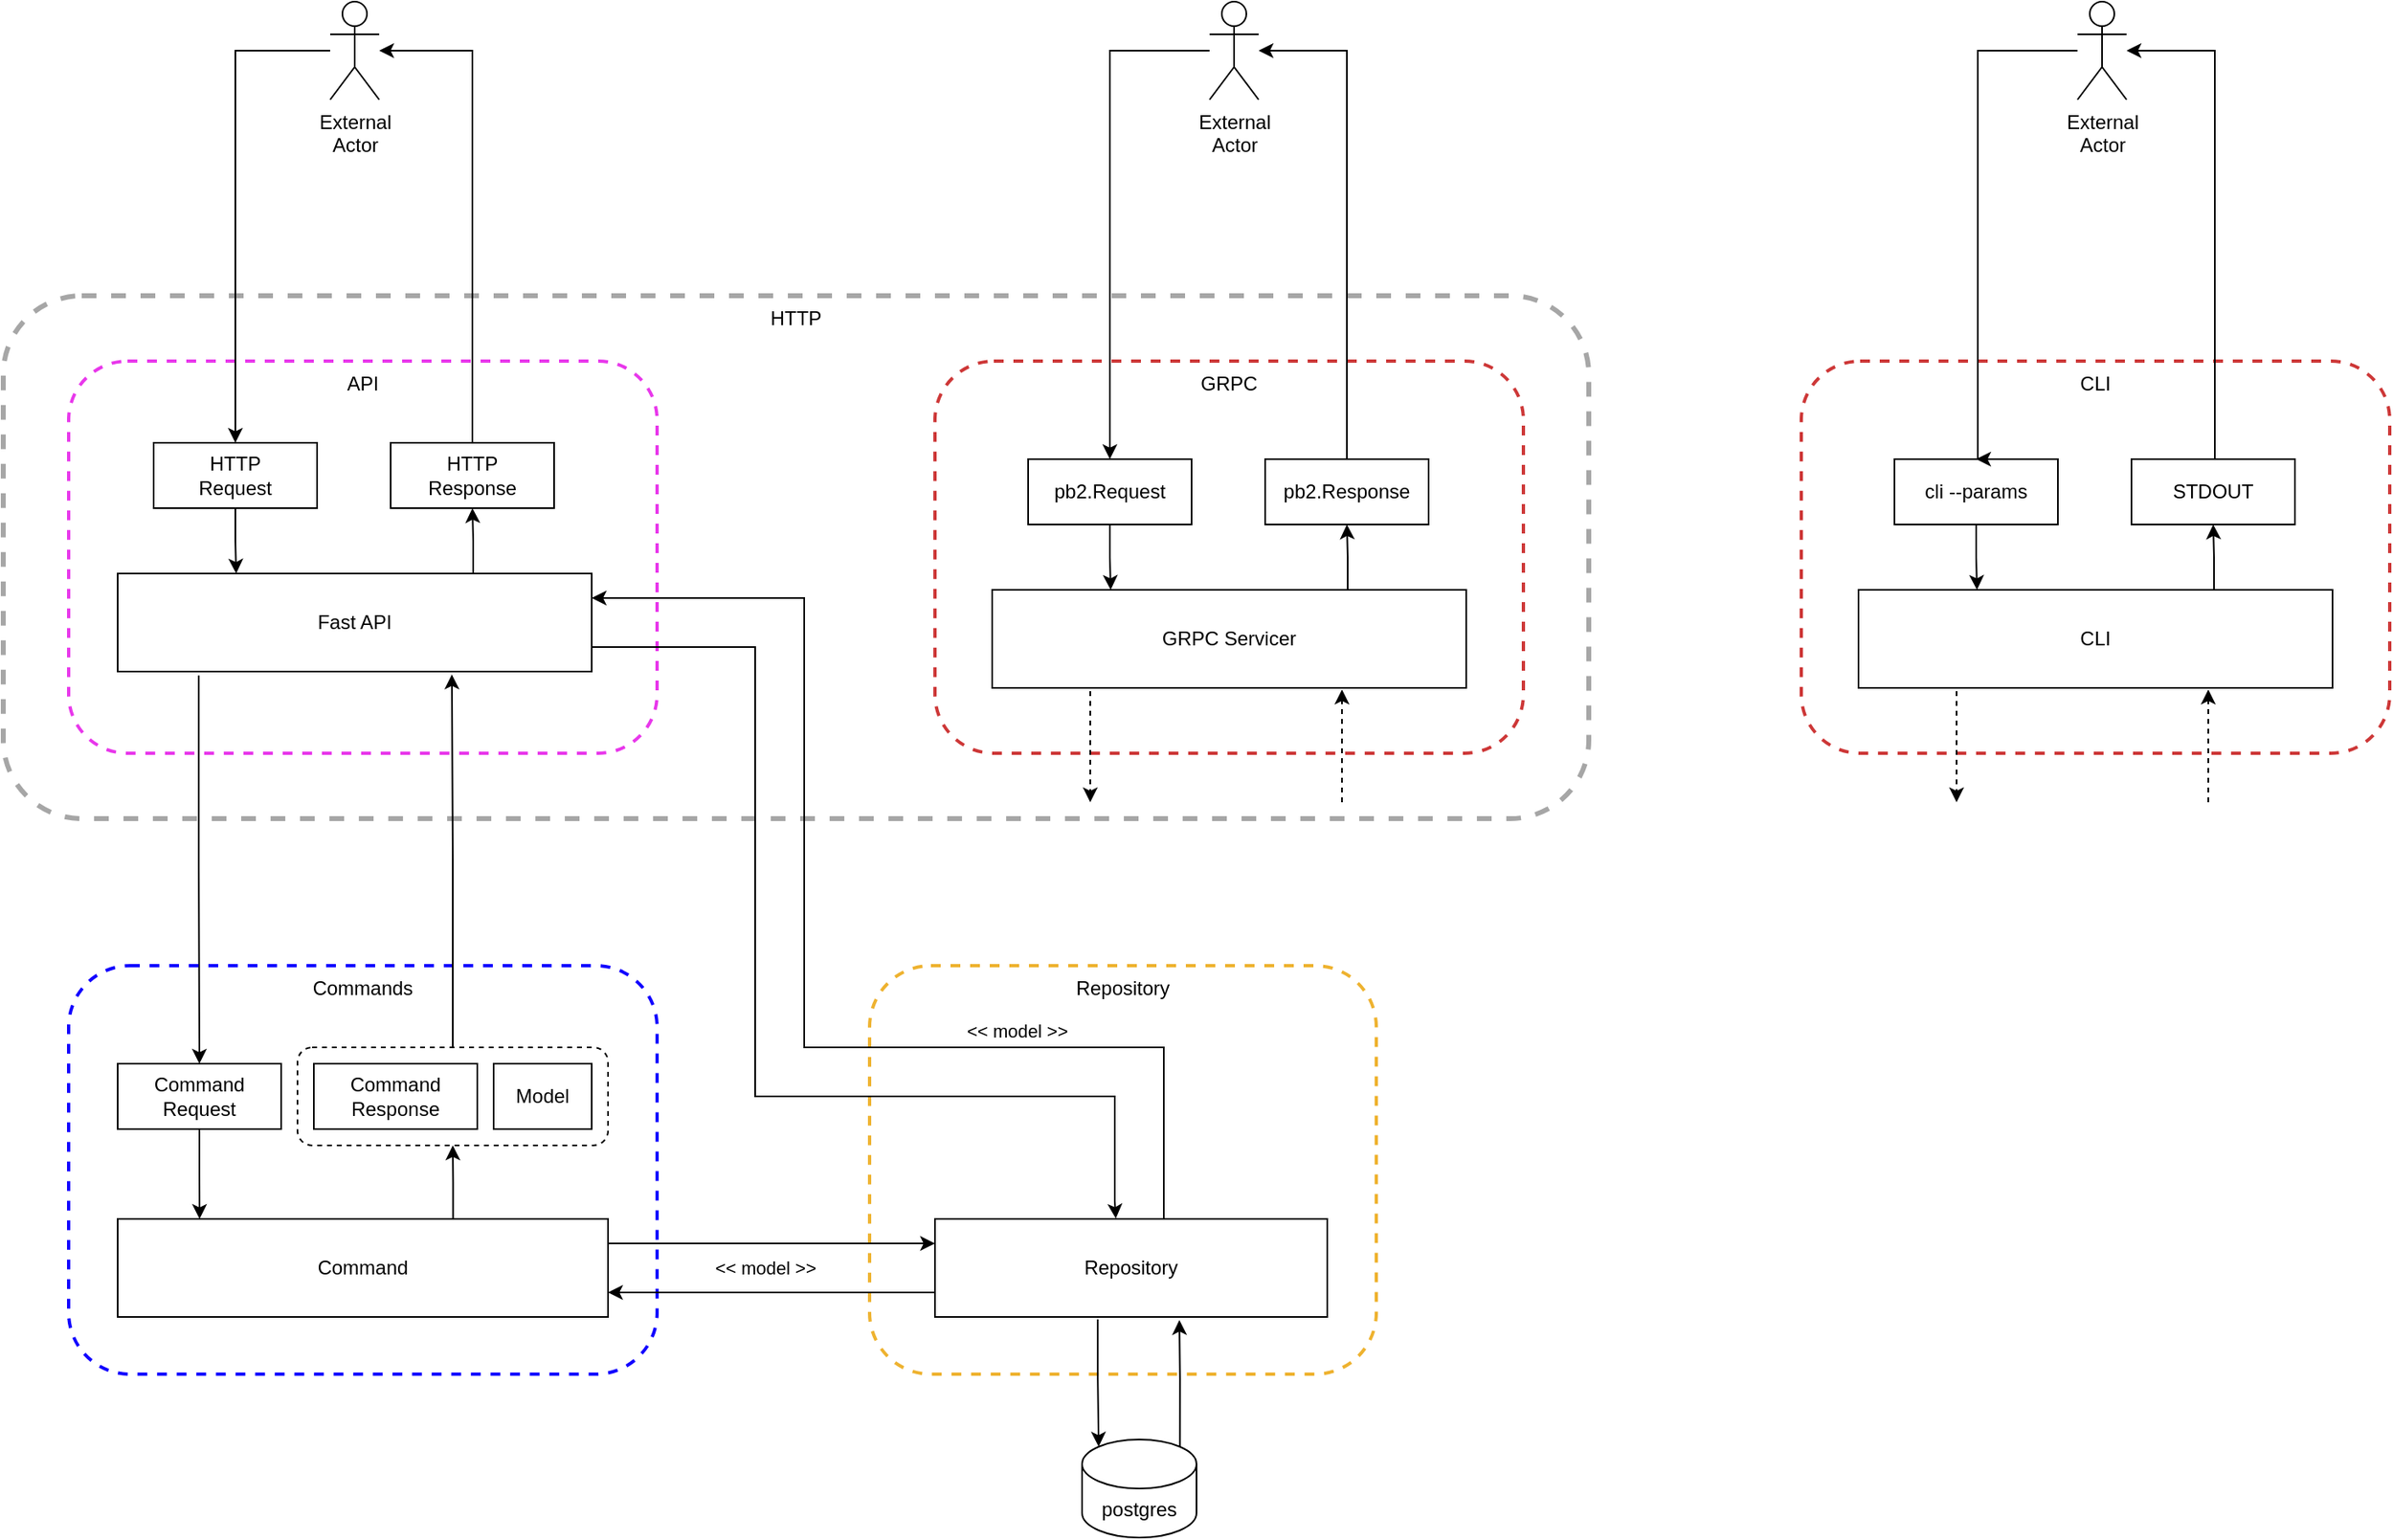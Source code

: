 <mxfile version="24.6.4" type="device">
  <diagram name="architecture" id="o-sdGRT5GAMMNE30qDuh">
    <mxGraphModel dx="2440" dy="968" grid="1" gridSize="10" guides="1" tooltips="1" connect="1" arrows="1" fold="1" page="1" pageScale="1" pageWidth="850" pageHeight="1100" background="none" math="0" shadow="0">
      <root>
        <mxCell id="2-PlZrop_eOF0Hko05vd-0" />
        <mxCell id="2-PlZrop_eOF0Hko05vd-1" parent="2-PlZrop_eOF0Hko05vd-0" />
        <mxCell id="2-PlZrop_eOF0Hko05vd-2" value="HTTP" style="rounded=1;whiteSpace=wrap;html=1;fillColor=none;dashed=1;verticalAlign=top;strokeColor=#a6a6a6;strokeWidth=3;" vertex="1" parent="2-PlZrop_eOF0Hko05vd-1">
          <mxGeometry x="-40" y="260" width="970" height="320" as="geometry" />
        </mxCell>
        <mxCell id="2-PlZrop_eOF0Hko05vd-3" value="API" style="rounded=1;whiteSpace=wrap;html=1;fillColor=none;dashed=1;verticalAlign=top;strokeColor=#e837eb;strokeWidth=2;" vertex="1" parent="2-PlZrop_eOF0Hko05vd-1">
          <mxGeometry y="300" width="360" height="240" as="geometry" />
        </mxCell>
        <mxCell id="2-PlZrop_eOF0Hko05vd-4" style="edgeStyle=orthogonalEdgeStyle;rounded=0;orthogonalLoop=1;jettySize=auto;html=1;entryX=0.25;entryY=0;entryDx=0;entryDy=0;" edge="1" parent="2-PlZrop_eOF0Hko05vd-1" source="2-PlZrop_eOF0Hko05vd-5" target="2-PlZrop_eOF0Hko05vd-13">
          <mxGeometry relative="1" as="geometry" />
        </mxCell>
        <mxCell id="2-PlZrop_eOF0Hko05vd-5" value="&lt;div&gt;HTTP&lt;/div&gt;Request" style="rounded=0;whiteSpace=wrap;html=1;" vertex="1" parent="2-PlZrop_eOF0Hko05vd-1">
          <mxGeometry x="52" y="350" width="100" height="40" as="geometry" />
        </mxCell>
        <mxCell id="2-PlZrop_eOF0Hko05vd-6" style="edgeStyle=orthogonalEdgeStyle;rounded=0;orthogonalLoop=1;jettySize=auto;html=1;entryX=0.5;entryY=0;entryDx=0;entryDy=0;" edge="1" parent="2-PlZrop_eOF0Hko05vd-1" target="2-PlZrop_eOF0Hko05vd-5">
          <mxGeometry relative="1" as="geometry">
            <mxPoint x="160" y="110" as="sourcePoint" />
            <mxPoint x="70" y="220" as="targetPoint" />
            <Array as="points">
              <mxPoint x="102" y="110" />
            </Array>
          </mxGeometry>
        </mxCell>
        <mxCell id="2-PlZrop_eOF0Hko05vd-7" value="External&lt;div&gt;Actor&lt;/div&gt;" style="shape=umlActor;verticalLabelPosition=bottom;verticalAlign=top;html=1;outlineConnect=0;" vertex="1" parent="2-PlZrop_eOF0Hko05vd-1">
          <mxGeometry x="160" y="80" width="30" height="60" as="geometry" />
        </mxCell>
        <mxCell id="2-PlZrop_eOF0Hko05vd-8" value="HTTP&lt;div&gt;Response&lt;/div&gt;" style="rounded=0;whiteSpace=wrap;html=1;" vertex="1" parent="2-PlZrop_eOF0Hko05vd-1">
          <mxGeometry x="197" y="350" width="100" height="40" as="geometry" />
        </mxCell>
        <mxCell id="2-PlZrop_eOF0Hko05vd-9" style="edgeStyle=orthogonalEdgeStyle;rounded=0;orthogonalLoop=1;jettySize=auto;html=1;entryX=0.5;entryY=0;entryDx=0;entryDy=0;exitX=0.171;exitY=1.04;exitDx=0;exitDy=0;exitPerimeter=0;" edge="1" parent="2-PlZrop_eOF0Hko05vd-1" source="2-PlZrop_eOF0Hko05vd-13" target="2-PlZrop_eOF0Hko05vd-16">
          <mxGeometry relative="1" as="geometry" />
        </mxCell>
        <mxCell id="2-PlZrop_eOF0Hko05vd-10" value="Repository" style="rounded=1;whiteSpace=wrap;html=1;fillColor=none;dashed=1;verticalAlign=top;strokeColor=#eeb22f;strokeWidth=2;" vertex="1" parent="2-PlZrop_eOF0Hko05vd-1">
          <mxGeometry x="490" y="670" width="310" height="250" as="geometry" />
        </mxCell>
        <mxCell id="2-PlZrop_eOF0Hko05vd-11" style="edgeStyle=orthogonalEdgeStyle;rounded=0;orthogonalLoop=1;jettySize=auto;html=1;exitX=1;exitY=0.75;exitDx=0;exitDy=0;entryX=0.461;entryY=-0.004;entryDx=0;entryDy=0;entryPerimeter=0;" edge="1" parent="2-PlZrop_eOF0Hko05vd-1" source="2-PlZrop_eOF0Hko05vd-13" target="2-PlZrop_eOF0Hko05vd-24">
          <mxGeometry relative="1" as="geometry">
            <mxPoint x="640" y="814" as="targetPoint" />
            <Array as="points">
              <mxPoint x="420" y="475" />
              <mxPoint x="420" y="750" />
              <mxPoint x="640" y="750" />
              <mxPoint x="640" y="814" />
              <mxPoint x="641" y="814" />
            </Array>
          </mxGeometry>
        </mxCell>
        <mxCell id="2-PlZrop_eOF0Hko05vd-12" style="edgeStyle=orthogonalEdgeStyle;rounded=0;orthogonalLoop=1;jettySize=auto;html=1;entryX=0.5;entryY=1;entryDx=0;entryDy=0;exitX=0.75;exitY=0;exitDx=0;exitDy=0;" edge="1" parent="2-PlZrop_eOF0Hko05vd-1" source="2-PlZrop_eOF0Hko05vd-13" target="2-PlZrop_eOF0Hko05vd-8">
          <mxGeometry relative="1" as="geometry" />
        </mxCell>
        <mxCell id="2-PlZrop_eOF0Hko05vd-13" value="Fast API" style="rounded=0;whiteSpace=wrap;html=1;" vertex="1" parent="2-PlZrop_eOF0Hko05vd-1">
          <mxGeometry x="30" y="430" width="290" height="60" as="geometry" />
        </mxCell>
        <mxCell id="2-PlZrop_eOF0Hko05vd-14" value="Commands" style="rounded=1;whiteSpace=wrap;html=1;fillColor=none;dashed=1;verticalAlign=top;strokeColor=#1100ff;strokeWidth=2;" vertex="1" parent="2-PlZrop_eOF0Hko05vd-1">
          <mxGeometry y="670" width="360" height="250" as="geometry" />
        </mxCell>
        <mxCell id="2-PlZrop_eOF0Hko05vd-15" style="edgeStyle=orthogonalEdgeStyle;rounded=0;orthogonalLoop=1;jettySize=auto;html=1;entryX=0.167;entryY=0;entryDx=0;entryDy=0;entryPerimeter=0;" edge="1" parent="2-PlZrop_eOF0Hko05vd-1" source="2-PlZrop_eOF0Hko05vd-16" target="2-PlZrop_eOF0Hko05vd-20">
          <mxGeometry relative="1" as="geometry" />
        </mxCell>
        <mxCell id="2-PlZrop_eOF0Hko05vd-16" value="&lt;div&gt;Command&lt;/div&gt;Request" style="rounded=0;whiteSpace=wrap;html=1;" vertex="1" parent="2-PlZrop_eOF0Hko05vd-1">
          <mxGeometry x="30" y="730" width="100" height="40" as="geometry" />
        </mxCell>
        <mxCell id="2-PlZrop_eOF0Hko05vd-17" style="edgeStyle=orthogonalEdgeStyle;rounded=0;orthogonalLoop=1;jettySize=auto;html=1;entryX=0.5;entryY=1;entryDx=0;entryDy=0;exitX=0.684;exitY=-0.003;exitDx=0;exitDy=0;exitPerimeter=0;" edge="1" parent="2-PlZrop_eOF0Hko05vd-1" source="2-PlZrop_eOF0Hko05vd-20" target="2-PlZrop_eOF0Hko05vd-30">
          <mxGeometry relative="1" as="geometry" />
        </mxCell>
        <mxCell id="2-PlZrop_eOF0Hko05vd-18" style="edgeStyle=orthogonalEdgeStyle;rounded=0;orthogonalLoop=1;jettySize=auto;html=1;entryX=0;entryY=0.25;entryDx=0;entryDy=0;exitX=1;exitY=0.25;exitDx=0;exitDy=0;" edge="1" parent="2-PlZrop_eOF0Hko05vd-1" source="2-PlZrop_eOF0Hko05vd-20" target="2-PlZrop_eOF0Hko05vd-24">
          <mxGeometry relative="1" as="geometry" />
        </mxCell>
        <mxCell id="2-PlZrop_eOF0Hko05vd-19" value="&amp;lt;&amp;lt; model &amp;gt;&amp;gt;" style="edgeLabel;html=1;align=center;verticalAlign=middle;resizable=0;points=[];" vertex="1" connectable="0" parent="2-PlZrop_eOF0Hko05vd-18">
          <mxGeometry x="0.067" y="2" relative="1" as="geometry">
            <mxPoint x="-11" y="17" as="offset" />
          </mxGeometry>
        </mxCell>
        <mxCell id="2-PlZrop_eOF0Hko05vd-20" value="&lt;div&gt;Command&lt;/div&gt;" style="rounded=0;whiteSpace=wrap;html=1;" vertex="1" parent="2-PlZrop_eOF0Hko05vd-1">
          <mxGeometry x="30" y="825" width="300" height="60" as="geometry" />
        </mxCell>
        <mxCell id="2-PlZrop_eOF0Hko05vd-21" style="edgeStyle=orthogonalEdgeStyle;rounded=0;orthogonalLoop=1;jettySize=auto;html=1;entryX=0.705;entryY=1.03;entryDx=0;entryDy=0;exitX=0.5;exitY=0;exitDx=0;exitDy=0;entryPerimeter=0;" edge="1" parent="2-PlZrop_eOF0Hko05vd-1" source="2-PlZrop_eOF0Hko05vd-30" target="2-PlZrop_eOF0Hko05vd-13">
          <mxGeometry relative="1" as="geometry" />
        </mxCell>
        <mxCell id="2-PlZrop_eOF0Hko05vd-22" value="&lt;div&gt;Command&lt;/div&gt;&lt;div&gt;Response&lt;/div&gt;" style="rounded=0;whiteSpace=wrap;html=1;" vertex="1" parent="2-PlZrop_eOF0Hko05vd-1">
          <mxGeometry x="150" y="730" width="100" height="40" as="geometry" />
        </mxCell>
        <mxCell id="2-PlZrop_eOF0Hko05vd-23" style="edgeStyle=orthogonalEdgeStyle;rounded=0;orthogonalLoop=1;jettySize=auto;html=1;entryX=1;entryY=0.75;entryDx=0;entryDy=0;exitX=0;exitY=0.75;exitDx=0;exitDy=0;" edge="1" parent="2-PlZrop_eOF0Hko05vd-1" source="2-PlZrop_eOF0Hko05vd-24" target="2-PlZrop_eOF0Hko05vd-20">
          <mxGeometry relative="1" as="geometry" />
        </mxCell>
        <mxCell id="2-PlZrop_eOF0Hko05vd-24" value="&lt;div&gt;Repository&lt;/div&gt;" style="rounded=0;whiteSpace=wrap;html=1;" vertex="1" parent="2-PlZrop_eOF0Hko05vd-1">
          <mxGeometry x="530" y="825" width="240" height="60" as="geometry" />
        </mxCell>
        <mxCell id="2-PlZrop_eOF0Hko05vd-25" style="edgeStyle=orthogonalEdgeStyle;rounded=0;orthogonalLoop=1;jettySize=auto;html=1;entryX=1;entryY=0.25;entryDx=0;entryDy=0;exitX=0.5;exitY=0;exitDx=0;exitDy=0;" edge="1" parent="2-PlZrop_eOF0Hko05vd-1" source="2-PlZrop_eOF0Hko05vd-24" target="2-PlZrop_eOF0Hko05vd-13">
          <mxGeometry relative="1" as="geometry">
            <mxPoint x="590" y="730" as="sourcePoint" />
            <Array as="points">
              <mxPoint x="670" y="720" />
              <mxPoint x="450" y="720" />
              <mxPoint x="450" y="445" />
            </Array>
          </mxGeometry>
        </mxCell>
        <mxCell id="2-PlZrop_eOF0Hko05vd-26" value="&amp;lt;&amp;lt; model &amp;gt;&amp;gt;" style="edgeLabel;html=1;align=center;verticalAlign=middle;resizable=0;points=[];" vertex="1" connectable="0" parent="2-PlZrop_eOF0Hko05vd-25">
          <mxGeometry x="-0.624" relative="1" as="geometry">
            <mxPoint x="-74" y="-10" as="offset" />
          </mxGeometry>
        </mxCell>
        <mxCell id="2-PlZrop_eOF0Hko05vd-27" style="edgeStyle=orthogonalEdgeStyle;rounded=0;orthogonalLoop=1;jettySize=auto;html=1;exitX=0.855;exitY=0;exitDx=0;exitDy=4.35;exitPerimeter=0;entryX=0.623;entryY=1.032;entryDx=0;entryDy=0;entryPerimeter=0;" edge="1" parent="2-PlZrop_eOF0Hko05vd-1" source="2-PlZrop_eOF0Hko05vd-28" target="2-PlZrop_eOF0Hko05vd-24">
          <mxGeometry relative="1" as="geometry">
            <mxPoint x="650" y="860" as="targetPoint" />
          </mxGeometry>
        </mxCell>
        <mxCell id="2-PlZrop_eOF0Hko05vd-28" value="postgres" style="shape=cylinder3;whiteSpace=wrap;html=1;boundedLbl=1;backgroundOutline=1;size=15;" vertex="1" parent="2-PlZrop_eOF0Hko05vd-1">
          <mxGeometry x="620" y="960" width="70" height="60" as="geometry" />
        </mxCell>
        <mxCell id="2-PlZrop_eOF0Hko05vd-29" value="&lt;div&gt;Model&lt;/div&gt;" style="rounded=0;whiteSpace=wrap;html=1;" vertex="1" parent="2-PlZrop_eOF0Hko05vd-1">
          <mxGeometry x="260" y="730" width="60" height="40" as="geometry" />
        </mxCell>
        <mxCell id="2-PlZrop_eOF0Hko05vd-30" value="" style="rounded=1;whiteSpace=wrap;html=1;fillColor=none;dashed=1;verticalAlign=top;strokeColor=#000000;strokeWidth=1;" vertex="1" parent="2-PlZrop_eOF0Hko05vd-1">
          <mxGeometry x="140" y="720" width="190" height="60" as="geometry" />
        </mxCell>
        <mxCell id="2-PlZrop_eOF0Hko05vd-31" style="edgeStyle=orthogonalEdgeStyle;rounded=0;orthogonalLoop=1;jettySize=auto;html=1;exitX=0.415;exitY=1.024;exitDx=0;exitDy=0;entryX=0.145;entryY=0;entryDx=0;entryDy=4.35;entryPerimeter=0;exitPerimeter=0;" edge="1" parent="2-PlZrop_eOF0Hko05vd-1" source="2-PlZrop_eOF0Hko05vd-24" target="2-PlZrop_eOF0Hko05vd-28">
          <mxGeometry relative="1" as="geometry" />
        </mxCell>
        <mxCell id="2-PlZrop_eOF0Hko05vd-32" style="edgeStyle=orthogonalEdgeStyle;rounded=0;orthogonalLoop=1;jettySize=auto;html=1;exitX=0.5;exitY=0;exitDx=0;exitDy=0;" edge="1" parent="2-PlZrop_eOF0Hko05vd-1" source="2-PlZrop_eOF0Hko05vd-8" target="2-PlZrop_eOF0Hko05vd-7">
          <mxGeometry relative="1" as="geometry">
            <mxPoint x="210" y="110" as="targetPoint" />
            <Array as="points">
              <mxPoint x="247" y="110" />
            </Array>
          </mxGeometry>
        </mxCell>
        <mxCell id="dYzTy--zbrd0eEZBRyGu-4" value="GRPC" style="rounded=1;whiteSpace=wrap;html=1;fillColor=none;dashed=1;verticalAlign=top;strokeColor=#cd3737;strokeWidth=2;align=center;fontFamily=Helvetica;fontSize=12;fontColor=default;" vertex="1" parent="2-PlZrop_eOF0Hko05vd-1">
          <mxGeometry x="530" y="300" width="360" height="240" as="geometry" />
        </mxCell>
        <mxCell id="dYzTy--zbrd0eEZBRyGu-17" style="edgeStyle=orthogonalEdgeStyle;rounded=0;orthogonalLoop=1;jettySize=auto;html=1;entryX=0.25;entryY=0;entryDx=0;entryDy=0;" edge="1" parent="2-PlZrop_eOF0Hko05vd-1" source="dYzTy--zbrd0eEZBRyGu-1" target="dYzTy--zbrd0eEZBRyGu-3">
          <mxGeometry relative="1" as="geometry" />
        </mxCell>
        <mxCell id="dYzTy--zbrd0eEZBRyGu-1" value="&lt;div&gt;pb2.&lt;span style=&quot;background-color: initial;&quot;&gt;Request&lt;/span&gt;&lt;/div&gt;" style="rounded=0;whiteSpace=wrap;html=1;" vertex="1" parent="2-PlZrop_eOF0Hko05vd-1">
          <mxGeometry x="587" y="360" width="100" height="40" as="geometry" />
        </mxCell>
        <mxCell id="dYzTy--zbrd0eEZBRyGu-2" value="pb2.&lt;span style=&quot;background-color: initial;&quot;&gt;Response&lt;/span&gt;" style="rounded=0;whiteSpace=wrap;html=1;" vertex="1" parent="2-PlZrop_eOF0Hko05vd-1">
          <mxGeometry x="732" y="360" width="100" height="40" as="geometry" />
        </mxCell>
        <mxCell id="dYzTy--zbrd0eEZBRyGu-19" style="edgeStyle=orthogonalEdgeStyle;rounded=0;orthogonalLoop=1;jettySize=auto;html=1;entryX=0.5;entryY=1;entryDx=0;entryDy=0;exitX=0.75;exitY=0;exitDx=0;exitDy=0;" edge="1" parent="2-PlZrop_eOF0Hko05vd-1" source="dYzTy--zbrd0eEZBRyGu-3" target="dYzTy--zbrd0eEZBRyGu-2">
          <mxGeometry relative="1" as="geometry" />
        </mxCell>
        <mxCell id="dYzTy--zbrd0eEZBRyGu-3" value="GRPC Servicer" style="rounded=0;whiteSpace=wrap;html=1;" vertex="1" parent="2-PlZrop_eOF0Hko05vd-1">
          <mxGeometry x="565" y="440" width="290" height="60" as="geometry" />
        </mxCell>
        <mxCell id="dYzTy--zbrd0eEZBRyGu-5" style="edgeStyle=orthogonalEdgeStyle;rounded=0;orthogonalLoop=1;jettySize=auto;html=1;exitX=0.171;exitY=1.04;exitDx=0;exitDy=0;exitPerimeter=0;dashed=1;" edge="1" parent="2-PlZrop_eOF0Hko05vd-1">
          <mxGeometry relative="1" as="geometry">
            <mxPoint x="625" y="502" as="sourcePoint" />
            <mxPoint x="625" y="570" as="targetPoint" />
          </mxGeometry>
        </mxCell>
        <mxCell id="dYzTy--zbrd0eEZBRyGu-6" style="edgeStyle=orthogonalEdgeStyle;rounded=0;orthogonalLoop=1;jettySize=auto;html=1;entryX=0.705;entryY=1.03;entryDx=0;entryDy=0;entryPerimeter=0;dashed=1;" edge="1" parent="2-PlZrop_eOF0Hko05vd-1">
          <mxGeometry relative="1" as="geometry">
            <mxPoint x="779" y="570" as="sourcePoint" />
            <mxPoint x="779" y="501" as="targetPoint" />
          </mxGeometry>
        </mxCell>
        <mxCell id="dYzTy--zbrd0eEZBRyGu-7" style="edgeStyle=orthogonalEdgeStyle;rounded=0;orthogonalLoop=1;jettySize=auto;html=1;entryX=0.5;entryY=0;entryDx=0;entryDy=0;" edge="1" parent="2-PlZrop_eOF0Hko05vd-1" target="dYzTy--zbrd0eEZBRyGu-1">
          <mxGeometry relative="1" as="geometry">
            <mxPoint x="698" y="110" as="sourcePoint" />
            <mxPoint x="640" y="350" as="targetPoint" />
            <Array as="points">
              <mxPoint x="637" y="110" />
            </Array>
          </mxGeometry>
        </mxCell>
        <mxCell id="dYzTy--zbrd0eEZBRyGu-8" value="External&lt;div&gt;Actor&lt;/div&gt;" style="shape=umlActor;verticalLabelPosition=bottom;verticalAlign=top;html=1;outlineConnect=0;" vertex="1" parent="2-PlZrop_eOF0Hko05vd-1">
          <mxGeometry x="698" y="80" width="30" height="60" as="geometry" />
        </mxCell>
        <mxCell id="dYzTy--zbrd0eEZBRyGu-9" style="edgeStyle=orthogonalEdgeStyle;rounded=0;orthogonalLoop=1;jettySize=auto;html=1;exitX=0.5;exitY=0;exitDx=0;exitDy=0;" edge="1" parent="2-PlZrop_eOF0Hko05vd-1" target="dYzTy--zbrd0eEZBRyGu-8" source="dYzTy--zbrd0eEZBRyGu-2">
          <mxGeometry relative="1" as="geometry">
            <mxPoint x="785" y="350" as="sourcePoint" />
            <mxPoint x="748" y="110" as="targetPoint" />
            <Array as="points">
              <mxPoint x="782" y="110" />
            </Array>
          </mxGeometry>
        </mxCell>
        <mxCell id="dYzTy--zbrd0eEZBRyGu-20" value="CLI" style="rounded=1;whiteSpace=wrap;html=1;fillColor=none;dashed=1;verticalAlign=top;strokeColor=#cd3737;strokeWidth=2;align=center;fontFamily=Helvetica;fontSize=12;fontColor=default;" vertex="1" parent="2-PlZrop_eOF0Hko05vd-1">
          <mxGeometry x="1060" y="300" width="360" height="240" as="geometry" />
        </mxCell>
        <mxCell id="dYzTy--zbrd0eEZBRyGu-21" style="edgeStyle=orthogonalEdgeStyle;rounded=0;orthogonalLoop=1;jettySize=auto;html=1;entryX=0.25;entryY=0;entryDx=0;entryDy=0;" edge="1" parent="2-PlZrop_eOF0Hko05vd-1" source="dYzTy--zbrd0eEZBRyGu-22" target="dYzTy--zbrd0eEZBRyGu-25">
          <mxGeometry relative="1" as="geometry" />
        </mxCell>
        <mxCell id="dYzTy--zbrd0eEZBRyGu-22" value="&lt;div&gt;cli --params&lt;/div&gt;" style="rounded=0;whiteSpace=wrap;html=1;" vertex="1" parent="2-PlZrop_eOF0Hko05vd-1">
          <mxGeometry x="1117" y="360" width="100" height="40" as="geometry" />
        </mxCell>
        <mxCell id="dYzTy--zbrd0eEZBRyGu-23" value="STDOUT" style="rounded=0;whiteSpace=wrap;html=1;" vertex="1" parent="2-PlZrop_eOF0Hko05vd-1">
          <mxGeometry x="1262" y="360" width="100" height="40" as="geometry" />
        </mxCell>
        <mxCell id="dYzTy--zbrd0eEZBRyGu-24" style="edgeStyle=orthogonalEdgeStyle;rounded=0;orthogonalLoop=1;jettySize=auto;html=1;entryX=0.5;entryY=1;entryDx=0;entryDy=0;exitX=0.75;exitY=0;exitDx=0;exitDy=0;" edge="1" parent="2-PlZrop_eOF0Hko05vd-1" source="dYzTy--zbrd0eEZBRyGu-25" target="dYzTy--zbrd0eEZBRyGu-23">
          <mxGeometry relative="1" as="geometry" />
        </mxCell>
        <mxCell id="dYzTy--zbrd0eEZBRyGu-25" value="CLI" style="rounded=0;whiteSpace=wrap;html=1;" vertex="1" parent="2-PlZrop_eOF0Hko05vd-1">
          <mxGeometry x="1095" y="440" width="290" height="60" as="geometry" />
        </mxCell>
        <mxCell id="dYzTy--zbrd0eEZBRyGu-26" style="edgeStyle=orthogonalEdgeStyle;rounded=0;orthogonalLoop=1;jettySize=auto;html=1;exitX=0.171;exitY=1.04;exitDx=0;exitDy=0;exitPerimeter=0;dashed=1;" edge="1" parent="2-PlZrop_eOF0Hko05vd-1">
          <mxGeometry relative="1" as="geometry">
            <mxPoint x="1155" y="502" as="sourcePoint" />
            <mxPoint x="1155" y="570" as="targetPoint" />
          </mxGeometry>
        </mxCell>
        <mxCell id="dYzTy--zbrd0eEZBRyGu-27" style="edgeStyle=orthogonalEdgeStyle;rounded=0;orthogonalLoop=1;jettySize=auto;html=1;entryX=0.705;entryY=1.03;entryDx=0;entryDy=0;entryPerimeter=0;dashed=1;" edge="1" parent="2-PlZrop_eOF0Hko05vd-1">
          <mxGeometry relative="1" as="geometry">
            <mxPoint x="1309" y="570" as="sourcePoint" />
            <mxPoint x="1309" y="501" as="targetPoint" />
          </mxGeometry>
        </mxCell>
        <mxCell id="dYzTy--zbrd0eEZBRyGu-28" style="edgeStyle=orthogonalEdgeStyle;rounded=0;orthogonalLoop=1;jettySize=auto;html=1;entryX=0.5;entryY=0;entryDx=0;entryDy=0;" edge="1" parent="2-PlZrop_eOF0Hko05vd-1" target="dYzTy--zbrd0eEZBRyGu-22">
          <mxGeometry relative="1" as="geometry">
            <mxPoint x="1229" y="110" as="sourcePoint" />
            <mxPoint x="1168" y="360" as="targetPoint" />
            <Array as="points">
              <mxPoint x="1168" y="110" />
              <mxPoint x="1168" y="360" />
            </Array>
          </mxGeometry>
        </mxCell>
        <mxCell id="dYzTy--zbrd0eEZBRyGu-29" value="External&lt;div&gt;Actor&lt;/div&gt;" style="shape=umlActor;verticalLabelPosition=bottom;verticalAlign=top;html=1;outlineConnect=0;" vertex="1" parent="2-PlZrop_eOF0Hko05vd-1">
          <mxGeometry x="1229" y="80" width="30" height="60" as="geometry" />
        </mxCell>
        <mxCell id="dYzTy--zbrd0eEZBRyGu-30" style="edgeStyle=orthogonalEdgeStyle;rounded=0;orthogonalLoop=1;jettySize=auto;html=1;exitX=0.5;exitY=0;exitDx=0;exitDy=0;" edge="1" parent="2-PlZrop_eOF0Hko05vd-1" target="dYzTy--zbrd0eEZBRyGu-29" source="dYzTy--zbrd0eEZBRyGu-23">
          <mxGeometry relative="1" as="geometry">
            <mxPoint x="1313" y="360" as="sourcePoint" />
            <mxPoint x="1279" y="110" as="targetPoint" />
            <Array as="points">
              <mxPoint x="1313" y="360" />
              <mxPoint x="1313" y="110" />
            </Array>
          </mxGeometry>
        </mxCell>
      </root>
    </mxGraphModel>
  </diagram>
</mxfile>

